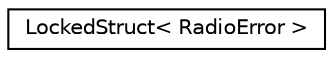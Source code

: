 digraph "Graphical Class Hierarchy"
{
  edge [fontname="Helvetica",fontsize="10",labelfontname="Helvetica",labelfontsize="10"];
  node [fontname="Helvetica",fontsize="10",shape=record];
  rankdir="LR";
  Node0 [label="LockedStruct\< RadioError \>",height=0.2,width=0.4,color="black", fillcolor="white", style="filled",URL="$struct_locked_struct.html"];
}
